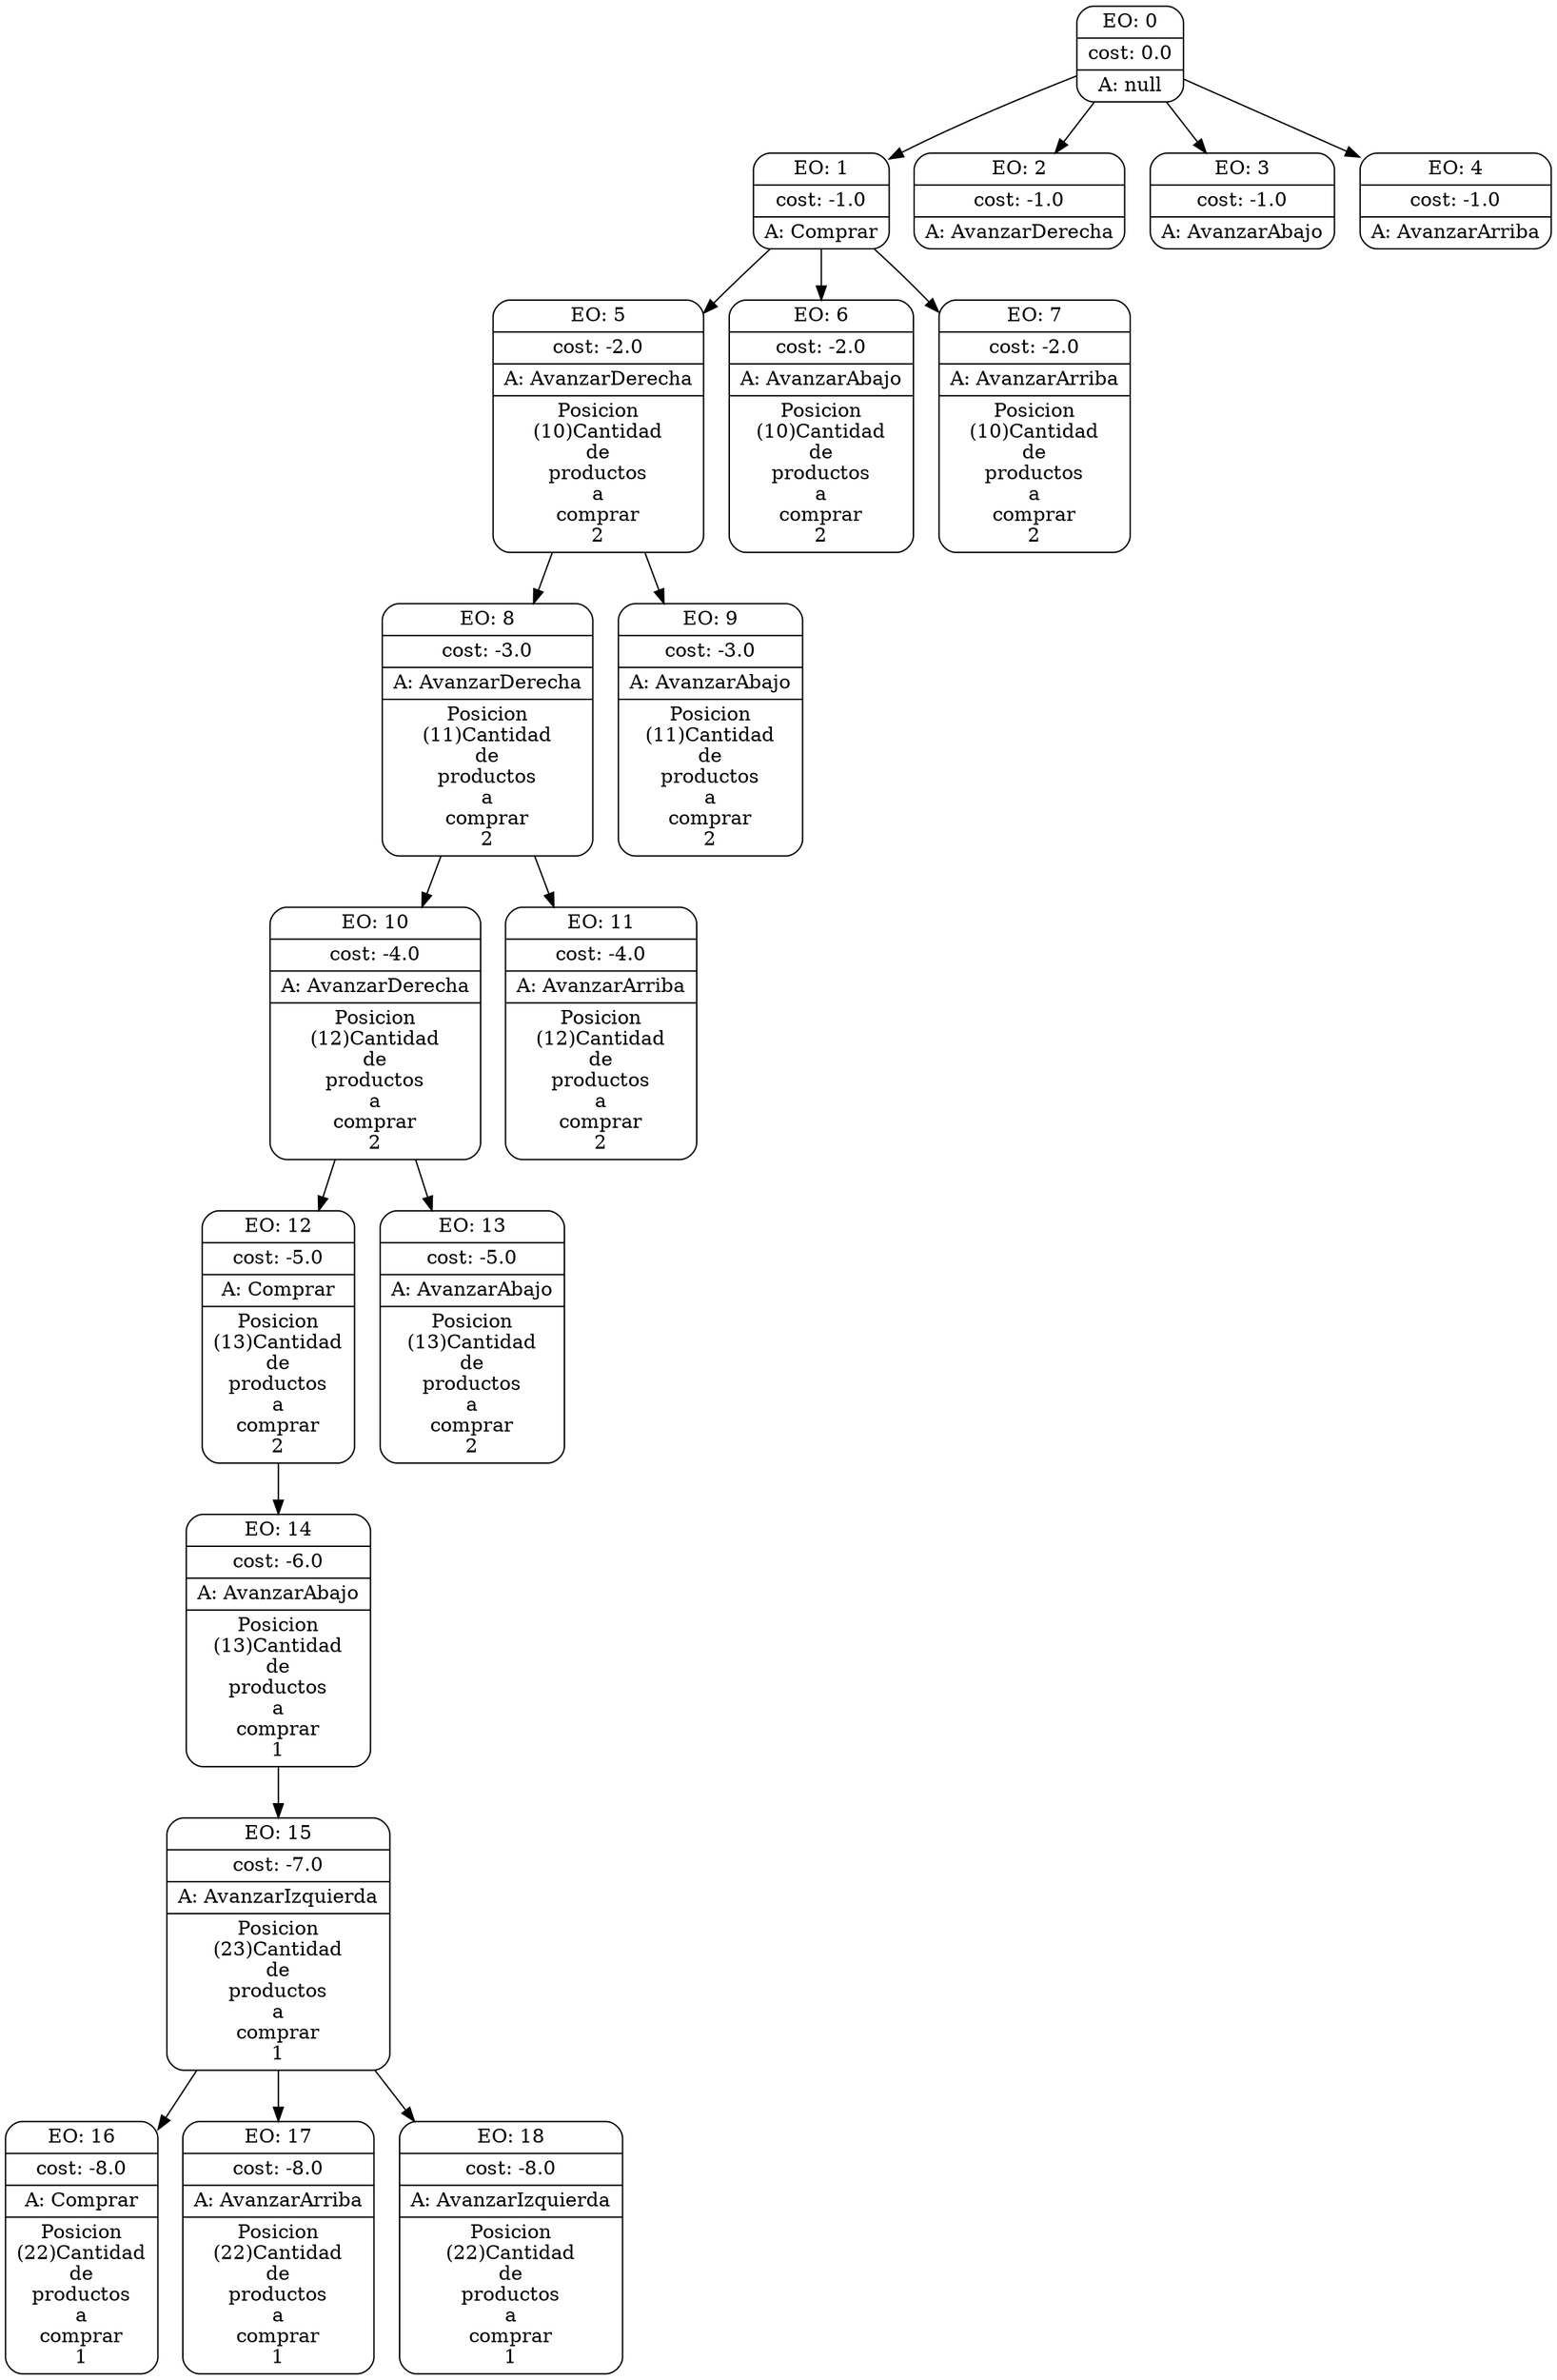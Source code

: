 digraph g {
node [shape = Mrecord];
nodo0[label="{EO: 0|cost: 0.0|A: null}"]
nodo1[label="{EO: 1|cost: -1.0|A: Comprar}"]
nodo5[label="{EO: 5|cost: -2.0|A: AvanzarDerecha|Posicion\n(10)
Cantidad\nde\nproductos\na\ncomprar\n2}"]
nodo8[label="{EO: 8|cost: -3.0|A: AvanzarDerecha|Posicion\n(11)
Cantidad\nde\nproductos\na\ncomprar\n2}"]
nodo10[label="{EO: 10|cost: -4.0|A: AvanzarDerecha|Posicion\n(12)
Cantidad\nde\nproductos\na\ncomprar\n2}"]
nodo12[label="{EO: 12|cost: -5.0|A: Comprar|Posicion\n(13)
Cantidad\nde\nproductos\na\ncomprar\n2}"]
nodo14[label="{EO: 14|cost: -6.0|A: AvanzarAbajo|Posicion\n(13)
Cantidad\nde\nproductos\na\ncomprar\n1}"]
nodo15[label="{EO: 15|cost: -7.0|A: AvanzarIzquierda|Posicion\n(23)
Cantidad\nde\nproductos\na\ncomprar\n1}"]
nodo16[label="{EO: 16|cost: -8.0|A: Comprar|Posicion\n(22)
Cantidad\nde\nproductos\na\ncomprar\n1}"]

nodo15 -> nodo16;
nodo17[label="{EO: 17|cost: -8.0|A: AvanzarArriba|Posicion\n(22)
Cantidad\nde\nproductos\na\ncomprar\n1}"]

nodo15 -> nodo17;
nodo18[label="{EO: 18|cost: -8.0|A: AvanzarIzquierda|Posicion\n(22)
Cantidad\nde\nproductos\na\ncomprar\n1}"]

nodo15 -> nodo18;

nodo14 -> nodo15;

nodo12 -> nodo14;

nodo10 -> nodo12;
nodo13[label="{EO: 13|cost: -5.0|A: AvanzarAbajo|Posicion\n(13)
Cantidad\nde\nproductos\na\ncomprar\n2}"]

nodo10 -> nodo13;

nodo8 -> nodo10;
nodo11[label="{EO: 11|cost: -4.0|A: AvanzarArriba|Posicion\n(12)
Cantidad\nde\nproductos\na\ncomprar\n2}"]

nodo8 -> nodo11;

nodo5 -> nodo8;
nodo9[label="{EO: 9|cost: -3.0|A: AvanzarAbajo|Posicion\n(11)
Cantidad\nde\nproductos\na\ncomprar\n2}"]

nodo5 -> nodo9;

nodo1 -> nodo5;
nodo6[label="{EO: 6|cost: -2.0|A: AvanzarAbajo|Posicion\n(10)
Cantidad\nde\nproductos\na\ncomprar\n2}"]

nodo1 -> nodo6;
nodo7[label="{EO: 7|cost: -2.0|A: AvanzarArriba|Posicion\n(10)
Cantidad\nde\nproductos\na\ncomprar\n2}"]

nodo1 -> nodo7;

nodo0 -> nodo1;
nodo2[label="{EO: 2|cost: -1.0|A: AvanzarDerecha}"]

nodo0 -> nodo2;
nodo3[label="{EO: 3|cost: -1.0|A: AvanzarAbajo}"]

nodo0 -> nodo3;
nodo4[label="{EO: 4|cost: -1.0|A: AvanzarArriba}"]

nodo0 -> nodo4;


}